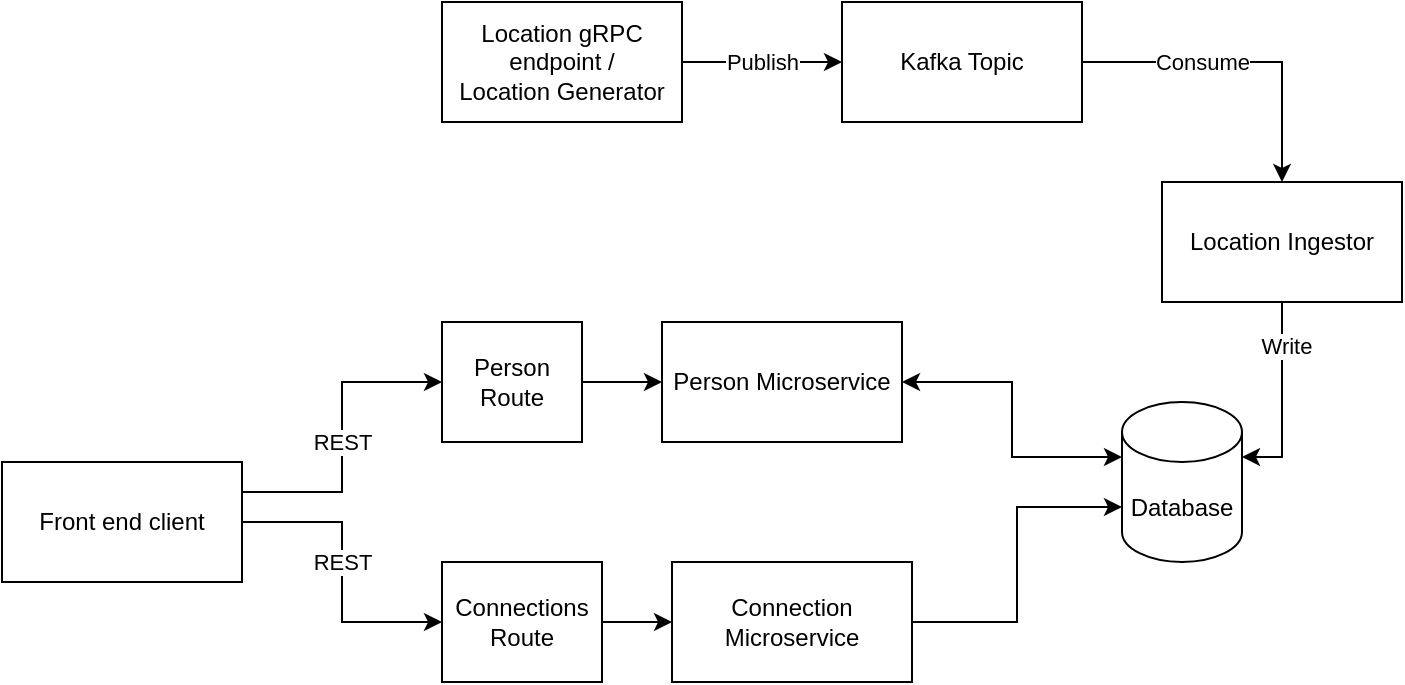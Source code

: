 <mxfile version="20.7.4" type="device"><diagram id="yo2N1f5ulKPN2drwnQHV" name="Page-1"><mxGraphModel dx="2074" dy="1144" grid="1" gridSize="10" guides="1" tooltips="1" connect="1" arrows="1" fold="1" page="1" pageScale="1" pageWidth="850" pageHeight="1100" math="0" shadow="0"><root><mxCell id="0"/><mxCell id="1" parent="0"/><mxCell id="jXS5_qRKsUoKvIyDtDpQ-10" style="edgeStyle=orthogonalEdgeStyle;rounded=0;orthogonalLoop=1;jettySize=auto;html=1;exitX=1;exitY=0.25;exitDx=0;exitDy=0;entryX=0;entryY=0.5;entryDx=0;entryDy=0;" edge="1" parent="1" source="jXS5_qRKsUoKvIyDtDpQ-1" target="jXS5_qRKsUoKvIyDtDpQ-2"><mxGeometry relative="1" as="geometry"/></mxCell><mxCell id="jXS5_qRKsUoKvIyDtDpQ-26" value="REST" style="edgeLabel;html=1;align=center;verticalAlign=middle;resizable=0;points=[];" vertex="1" connectable="0" parent="jXS5_qRKsUoKvIyDtDpQ-10"><mxGeometry x="0.458" y="-3" relative="1" as="geometry"><mxPoint x="-8" y="27" as="offset"/></mxGeometry></mxCell><mxCell id="jXS5_qRKsUoKvIyDtDpQ-11" style="edgeStyle=orthogonalEdgeStyle;rounded=0;orthogonalLoop=1;jettySize=auto;html=1;entryX=0;entryY=0.5;entryDx=0;entryDy=0;" edge="1" parent="1" source="jXS5_qRKsUoKvIyDtDpQ-1" target="jXS5_qRKsUoKvIyDtDpQ-3"><mxGeometry relative="1" as="geometry"/></mxCell><mxCell id="jXS5_qRKsUoKvIyDtDpQ-27" value="REST" style="edgeLabel;html=1;align=center;verticalAlign=middle;resizable=0;points=[];" vertex="1" connectable="0" parent="jXS5_qRKsUoKvIyDtDpQ-11"><mxGeometry x="0.493" y="1" relative="1" as="geometry"><mxPoint x="-12" y="-29" as="offset"/></mxGeometry></mxCell><mxCell id="jXS5_qRKsUoKvIyDtDpQ-1" value="Front end client" style="rounded=0;whiteSpace=wrap;html=1;" vertex="1" parent="1"><mxGeometry x="30" y="460" width="120" height="60" as="geometry"/></mxCell><mxCell id="jXS5_qRKsUoKvIyDtDpQ-13" style="edgeStyle=orthogonalEdgeStyle;rounded=0;orthogonalLoop=1;jettySize=auto;html=1;exitX=1;exitY=0.5;exitDx=0;exitDy=0;entryX=0;entryY=0.5;entryDx=0;entryDy=0;" edge="1" parent="1" source="jXS5_qRKsUoKvIyDtDpQ-2" target="jXS5_qRKsUoKvIyDtDpQ-4"><mxGeometry relative="1" as="geometry"/></mxCell><mxCell id="jXS5_qRKsUoKvIyDtDpQ-2" value="&lt;div&gt;Person Route&lt;/div&gt;" style="rounded=0;whiteSpace=wrap;html=1;" vertex="1" parent="1"><mxGeometry x="250" y="390" width="70" height="60" as="geometry"/></mxCell><mxCell id="jXS5_qRKsUoKvIyDtDpQ-14" style="edgeStyle=orthogonalEdgeStyle;rounded=0;orthogonalLoop=1;jettySize=auto;html=1;exitX=1;exitY=0.5;exitDx=0;exitDy=0;entryX=0;entryY=0.5;entryDx=0;entryDy=0;" edge="1" parent="1" source="jXS5_qRKsUoKvIyDtDpQ-3" target="jXS5_qRKsUoKvIyDtDpQ-5"><mxGeometry relative="1" as="geometry"/></mxCell><mxCell id="jXS5_qRKsUoKvIyDtDpQ-3" value="&lt;div&gt;Connections Route&lt;/div&gt;" style="rounded=0;whiteSpace=wrap;html=1;" vertex="1" parent="1"><mxGeometry x="250" y="510" width="80" height="60" as="geometry"/></mxCell><mxCell id="jXS5_qRKsUoKvIyDtDpQ-4" value="Person Microservice" style="rounded=0;whiteSpace=wrap;html=1;" vertex="1" parent="1"><mxGeometry x="360" y="390" width="120" height="60" as="geometry"/></mxCell><mxCell id="jXS5_qRKsUoKvIyDtDpQ-23" style="edgeStyle=orthogonalEdgeStyle;rounded=0;orthogonalLoop=1;jettySize=auto;html=1;exitX=1;exitY=0.5;exitDx=0;exitDy=0;entryX=0;entryY=0;entryDx=0;entryDy=52.5;entryPerimeter=0;" edge="1" parent="1" source="jXS5_qRKsUoKvIyDtDpQ-5" target="jXS5_qRKsUoKvIyDtDpQ-8"><mxGeometry relative="1" as="geometry"/></mxCell><mxCell id="jXS5_qRKsUoKvIyDtDpQ-5" value="Connection Microservice" style="rounded=0;whiteSpace=wrap;html=1;" vertex="1" parent="1"><mxGeometry x="365" y="510" width="120" height="60" as="geometry"/></mxCell><mxCell id="jXS5_qRKsUoKvIyDtDpQ-8" value="Database" style="shape=cylinder3;whiteSpace=wrap;html=1;boundedLbl=1;backgroundOutline=1;size=15;" vertex="1" parent="1"><mxGeometry x="590" y="430" width="60" height="80" as="geometry"/></mxCell><mxCell id="jXS5_qRKsUoKvIyDtDpQ-19" style="edgeStyle=orthogonalEdgeStyle;rounded=0;orthogonalLoop=1;jettySize=auto;html=1;entryX=0;entryY=0.5;entryDx=0;entryDy=0;" edge="1" parent="1" source="jXS5_qRKsUoKvIyDtDpQ-15" target="jXS5_qRKsUoKvIyDtDpQ-16"><mxGeometry relative="1" as="geometry"/></mxCell><mxCell id="jXS5_qRKsUoKvIyDtDpQ-28" value="Publish" style="edgeLabel;html=1;align=center;verticalAlign=middle;resizable=0;points=[];" vertex="1" connectable="0" parent="jXS5_qRKsUoKvIyDtDpQ-19"><mxGeometry x="0.25" y="-4" relative="1" as="geometry"><mxPoint x="-10" y="-4" as="offset"/></mxGeometry></mxCell><mxCell id="jXS5_qRKsUoKvIyDtDpQ-15" value="&lt;div&gt;Location gRPC endpoint /&lt;/div&gt;&lt;div&gt;Location Generator&lt;br&gt;&lt;/div&gt;" style="rounded=0;whiteSpace=wrap;html=1;" vertex="1" parent="1"><mxGeometry x="250" y="230" width="120" height="60" as="geometry"/></mxCell><mxCell id="jXS5_qRKsUoKvIyDtDpQ-20" style="edgeStyle=orthogonalEdgeStyle;rounded=0;orthogonalLoop=1;jettySize=auto;html=1;exitX=1;exitY=0.5;exitDx=0;exitDy=0;" edge="1" parent="1" source="jXS5_qRKsUoKvIyDtDpQ-16" target="jXS5_qRKsUoKvIyDtDpQ-17"><mxGeometry relative="1" as="geometry"/></mxCell><mxCell id="jXS5_qRKsUoKvIyDtDpQ-29" value="Consume" style="edgeLabel;html=1;align=center;verticalAlign=middle;resizable=0;points=[];" vertex="1" connectable="0" parent="jXS5_qRKsUoKvIyDtDpQ-20"><mxGeometry x="0.188" y="-4" relative="1" as="geometry"><mxPoint x="-35" y="-4" as="offset"/></mxGeometry></mxCell><mxCell id="jXS5_qRKsUoKvIyDtDpQ-16" value="Kafka Topic" style="rounded=0;whiteSpace=wrap;html=1;" vertex="1" parent="1"><mxGeometry x="450" y="230" width="120" height="60" as="geometry"/></mxCell><mxCell id="jXS5_qRKsUoKvIyDtDpQ-21" style="edgeStyle=orthogonalEdgeStyle;rounded=0;orthogonalLoop=1;jettySize=auto;html=1;entryX=1;entryY=0;entryDx=0;entryDy=27.5;entryPerimeter=0;" edge="1" parent="1" source="jXS5_qRKsUoKvIyDtDpQ-17" target="jXS5_qRKsUoKvIyDtDpQ-8"><mxGeometry relative="1" as="geometry"/></mxCell><mxCell id="jXS5_qRKsUoKvIyDtDpQ-30" value="Write" style="edgeLabel;html=1;align=center;verticalAlign=middle;resizable=0;points=[];" vertex="1" connectable="0" parent="jXS5_qRKsUoKvIyDtDpQ-21"><mxGeometry x="-0.549" y="2" relative="1" as="geometry"><mxPoint as="offset"/></mxGeometry></mxCell><mxCell id="jXS5_qRKsUoKvIyDtDpQ-17" value="Location Ingestor" style="rounded=0;whiteSpace=wrap;html=1;" vertex="1" parent="1"><mxGeometry x="610" y="320" width="120" height="60" as="geometry"/></mxCell><mxCell id="jXS5_qRKsUoKvIyDtDpQ-25" value="" style="endArrow=classic;startArrow=classic;html=1;rounded=0;strokeColor=default;exitX=1;exitY=0.5;exitDx=0;exitDy=0;edgeStyle=orthogonalEdgeStyle;entryX=0;entryY=0;entryDx=0;entryDy=27.5;entryPerimeter=0;" edge="1" parent="1" source="jXS5_qRKsUoKvIyDtDpQ-4" target="jXS5_qRKsUoKvIyDtDpQ-8"><mxGeometry width="50" height="50" relative="1" as="geometry"><mxPoint x="400" y="610" as="sourcePoint"/><mxPoint x="550" y="410" as="targetPoint"/></mxGeometry></mxCell></root></mxGraphModel></diagram></mxfile>